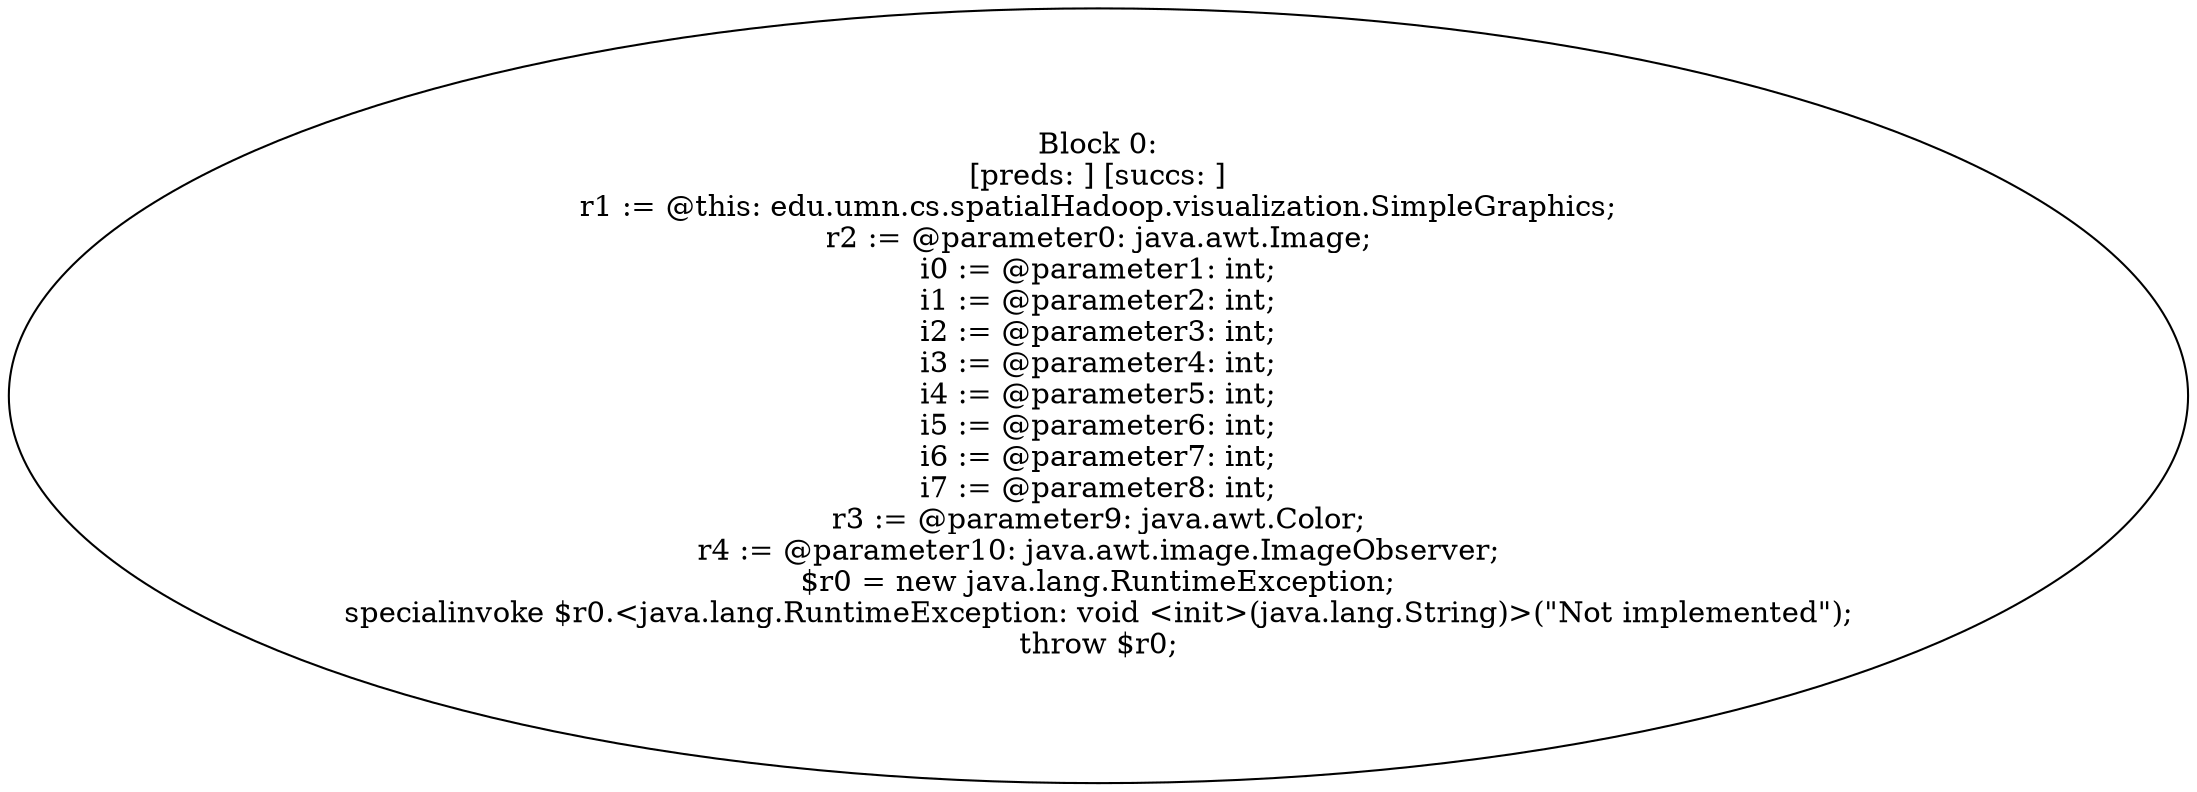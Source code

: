 digraph "unitGraph" {
    "Block 0:
[preds: ] [succs: ]
r1 := @this: edu.umn.cs.spatialHadoop.visualization.SimpleGraphics;
r2 := @parameter0: java.awt.Image;
i0 := @parameter1: int;
i1 := @parameter2: int;
i2 := @parameter3: int;
i3 := @parameter4: int;
i4 := @parameter5: int;
i5 := @parameter6: int;
i6 := @parameter7: int;
i7 := @parameter8: int;
r3 := @parameter9: java.awt.Color;
r4 := @parameter10: java.awt.image.ImageObserver;
$r0 = new java.lang.RuntimeException;
specialinvoke $r0.<java.lang.RuntimeException: void <init>(java.lang.String)>(\"Not implemented\");
throw $r0;
"
}
